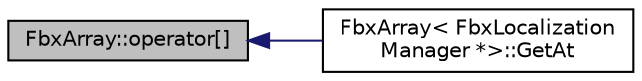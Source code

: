 digraph "FbxArray::operator[]"
{
  edge [fontname="Helvetica",fontsize="10",labelfontname="Helvetica",labelfontsize="10"];
  node [fontname="Helvetica",fontsize="10",shape=record];
  rankdir="LR";
  Node92 [label="FbxArray::operator[]",height=0.2,width=0.4,color="black", fillcolor="grey75", style="filled", fontcolor="black"];
  Node92 -> Node93 [dir="back",color="midnightblue",fontsize="10",style="solid",fontname="Helvetica"];
  Node93 [label="FbxArray\< FbxLocalization\lManager *\>::GetAt",height=0.2,width=0.4,color="black", fillcolor="white", style="filled",URL="$class_fbx_array.html#a868a1b5f4ee06544665040c08d1dd3ce"];
}
